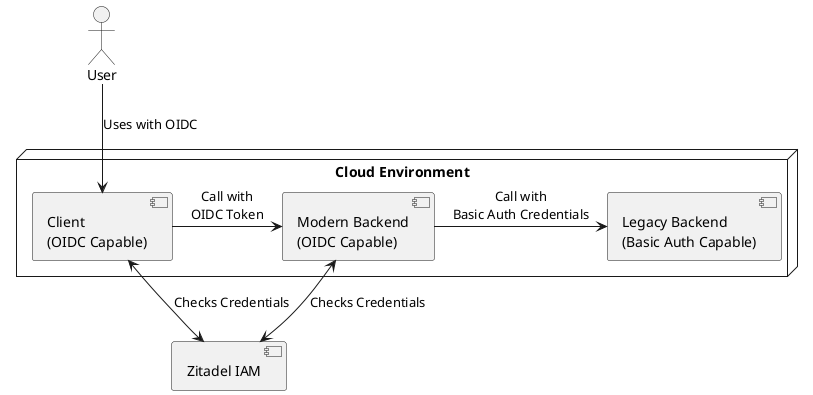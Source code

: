 @startuml

actor User as u
component [Zitadel IAM] as i

node "Cloud Environment" {
    component [Client\n(OIDC Capable)] as c
    component [Modern Backend\n(OIDC Capable)] as sa
    component [Legacy Backend\n(Basic Auth Capable)] as sb

    c -> sa : Call with\nOIDC Token
    sa -> sb : Call with\nBasic Auth Credentials
}

u --> c : Uses with OIDC
c <--> i : Checks Credentials
i <--> sa : Checks Credentials

@enduml
